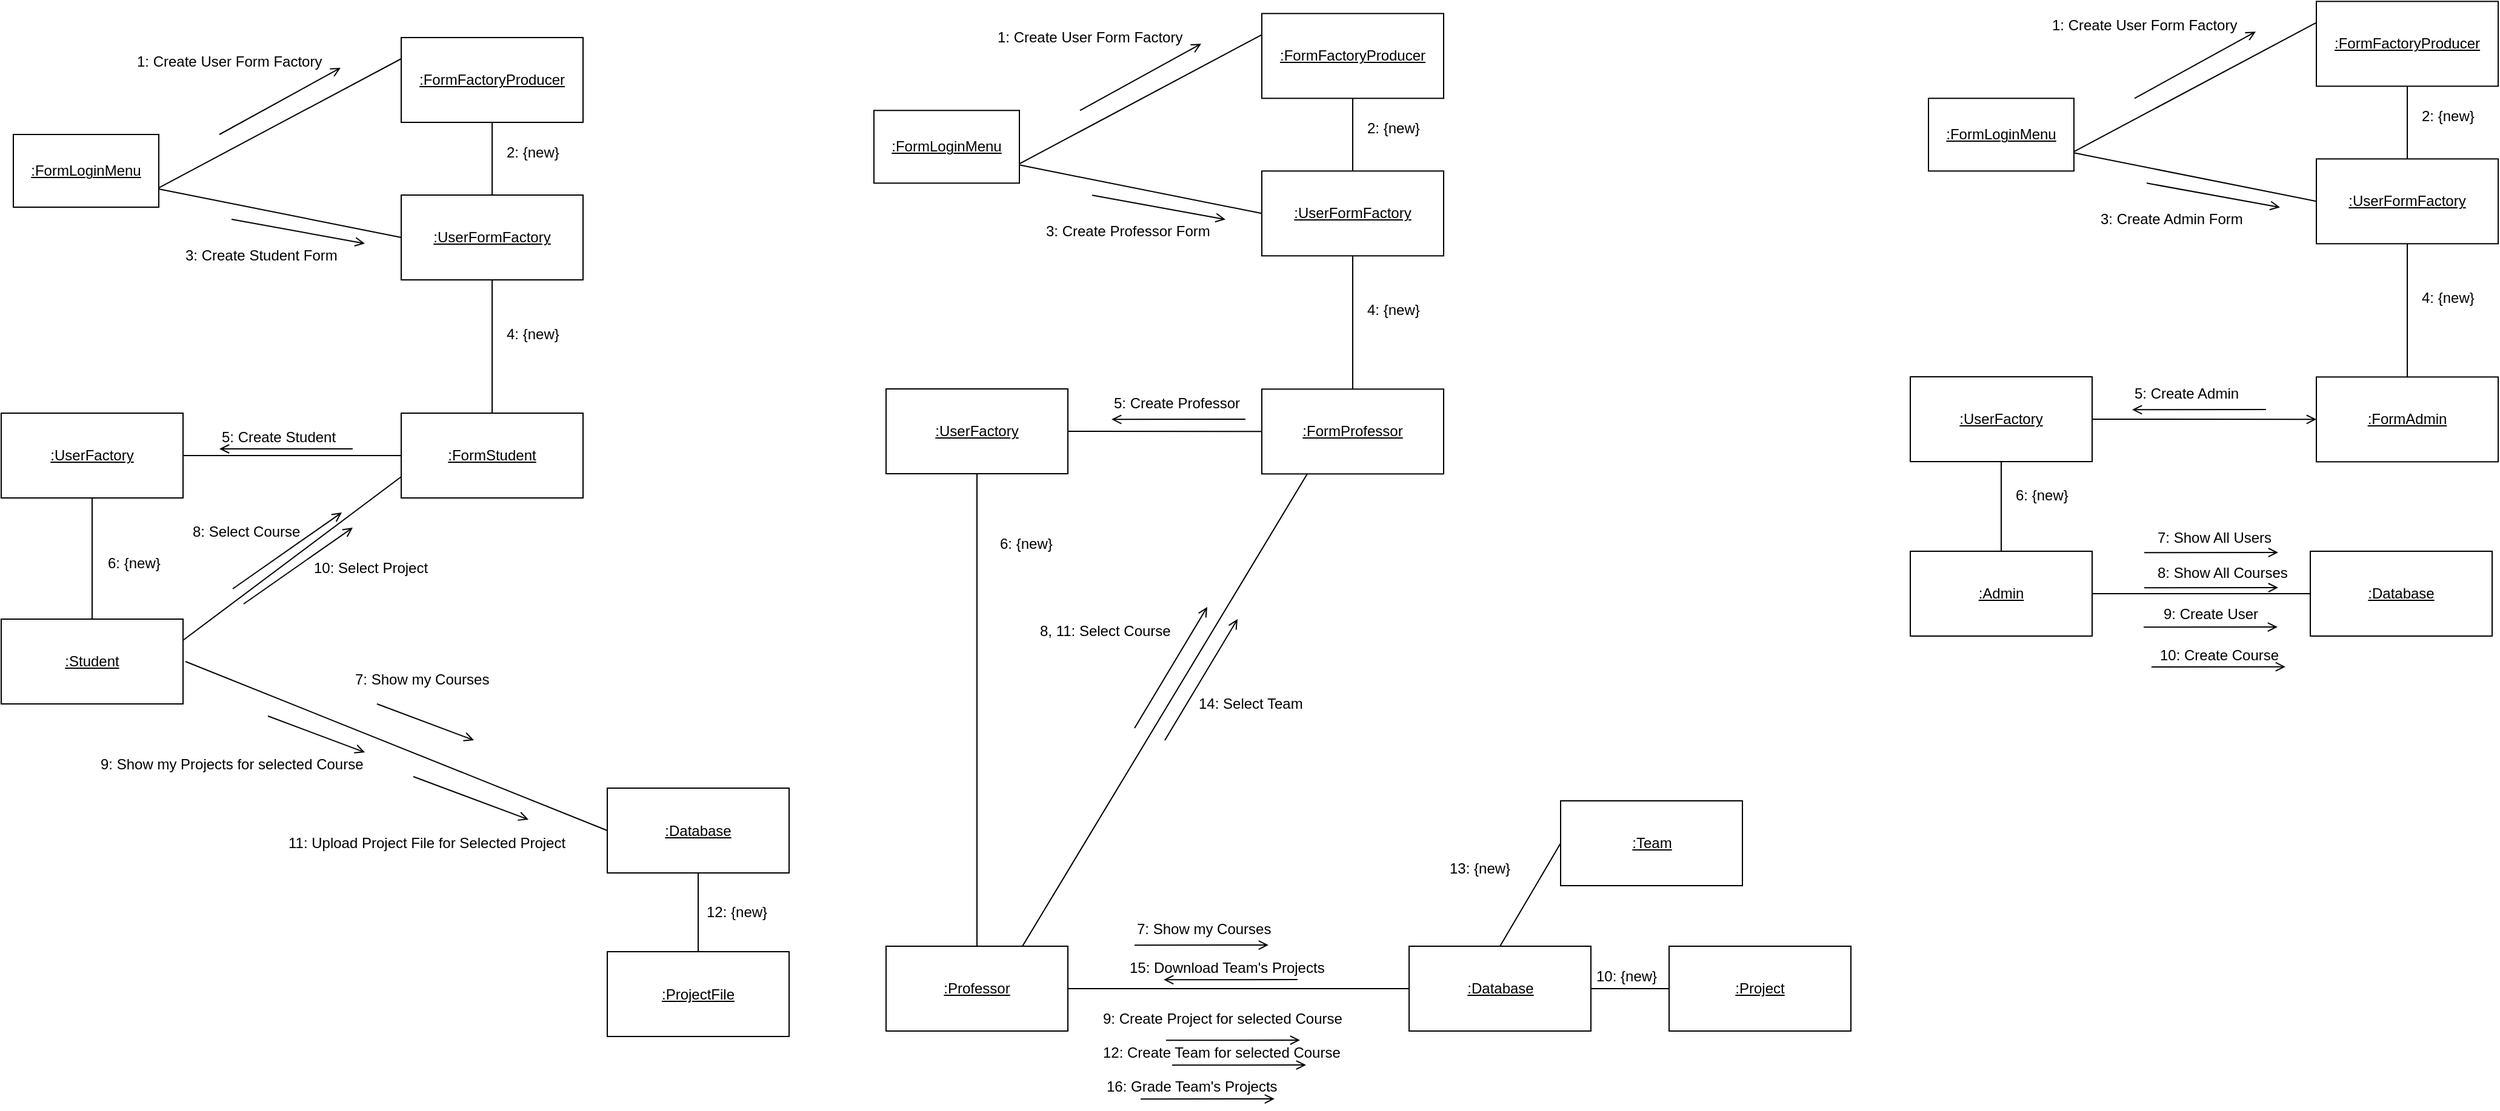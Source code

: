 <mxfile version="10.8.4" type="device"><diagram id="GcS7PPhmg07xeCjNfIsU" name="Page-1"><mxGraphModel dx="1640" dy="899" grid="1" gridSize="10" guides="1" tooltips="1" connect="1" arrows="1" fold="1" page="1" pageScale="1" pageWidth="850" pageHeight="1100" math="0" shadow="0"><root><mxCell id="0"/><mxCell id="1" parent="0"/><mxCell id="wg4-xooGfp_eNlPCwCoO-4" style="rounded=0;orthogonalLoop=1;jettySize=auto;html=1;exitX=0.75;exitY=1;exitDx=0;exitDy=0;entryX=0;entryY=0.25;entryDx=0;entryDy=0;endArrow=none;endFill=0;" parent="1" source="wg4-xooGfp_eNlPCwCoO-2" target="wg4-xooGfp_eNlPCwCoO-3" edge="1"><mxGeometry relative="1" as="geometry"/></mxCell><mxCell id="wg4-xooGfp_eNlPCwCoO-10" style="edgeStyle=none;rounded=0;orthogonalLoop=1;jettySize=auto;html=1;exitX=1;exitY=0.75;exitDx=0;exitDy=0;entryX=0;entryY=0.5;entryDx=0;entryDy=0;endArrow=none;endFill=0;" parent="1" source="wg4-xooGfp_eNlPCwCoO-2" target="wg4-xooGfp_eNlPCwCoO-5" edge="1"><mxGeometry relative="1" as="geometry"/></mxCell><mxCell id="wg4-xooGfp_eNlPCwCoO-2" value="&lt;u&gt;:FormLoginMenu&lt;/u&gt;" style="rounded=0;whiteSpace=wrap;html=1;" parent="1" vertex="1"><mxGeometry x="160" y="180" width="120" height="60" as="geometry"/></mxCell><mxCell id="wg4-xooGfp_eNlPCwCoO-8" style="edgeStyle=none;rounded=0;orthogonalLoop=1;jettySize=auto;html=1;exitX=0.5;exitY=1;exitDx=0;exitDy=0;entryX=0.5;entryY=0;entryDx=0;entryDy=0;endArrow=none;endFill=0;" parent="1" source="wg4-xooGfp_eNlPCwCoO-3" target="wg4-xooGfp_eNlPCwCoO-5" edge="1"><mxGeometry relative="1" as="geometry"/></mxCell><mxCell id="wg4-xooGfp_eNlPCwCoO-3" value="&lt;u&gt;:FormFactoryProducer&lt;/u&gt;" style="rounded=0;whiteSpace=wrap;html=1;" parent="1" vertex="1"><mxGeometry x="480" y="100" width="150" height="70" as="geometry"/></mxCell><mxCell id="wg4-xooGfp_eNlPCwCoO-14" style="edgeStyle=none;rounded=0;orthogonalLoop=1;jettySize=auto;html=1;exitX=0.5;exitY=1;exitDx=0;exitDy=0;entryX=0.5;entryY=0;entryDx=0;entryDy=0;endArrow=none;endFill=0;" parent="1" source="wg4-xooGfp_eNlPCwCoO-5" target="wg4-xooGfp_eNlPCwCoO-13" edge="1"><mxGeometry relative="1" as="geometry"/></mxCell><mxCell id="wg4-xooGfp_eNlPCwCoO-5" value="&lt;u&gt;:UserFormFactory&lt;/u&gt;" style="rounded=0;whiteSpace=wrap;html=1;" parent="1" vertex="1"><mxGeometry x="480" y="230" width="150" height="70" as="geometry"/></mxCell><mxCell id="wg4-xooGfp_eNlPCwCoO-6" value="1: Create User Form Factory" style="text;html=1;resizable=0;points=[];autosize=1;align=left;verticalAlign=top;spacingTop=-4;rotation=0;" parent="1" vertex="1"><mxGeometry x="260" y="110" width="170" height="20" as="geometry"/></mxCell><mxCell id="wg4-xooGfp_eNlPCwCoO-7" value="" style="endArrow=open;html=1;endFill=0;" parent="1" edge="1"><mxGeometry width="50" height="50" relative="1" as="geometry"><mxPoint x="330" y="180" as="sourcePoint"/><mxPoint x="430" y="125" as="targetPoint"/></mxGeometry></mxCell><mxCell id="wg4-xooGfp_eNlPCwCoO-9" value="2: {new}" style="text;html=1;resizable=0;points=[];autosize=1;align=left;verticalAlign=top;spacingTop=-4;" parent="1" vertex="1"><mxGeometry x="565" y="185" width="60" height="20" as="geometry"/></mxCell><mxCell id="wg4-xooGfp_eNlPCwCoO-11" value="3: Create Student Form" style="text;html=1;resizable=0;points=[];autosize=1;align=left;verticalAlign=top;spacingTop=-4;rotation=0;" parent="1" vertex="1"><mxGeometry x="300" y="270" width="140" height="20" as="geometry"/></mxCell><mxCell id="wg4-xooGfp_eNlPCwCoO-12" value="" style="endArrow=open;html=1;endFill=0;" parent="1" edge="1"><mxGeometry width="50" height="50" relative="1" as="geometry"><mxPoint x="340" y="250" as="sourcePoint"/><mxPoint x="450" y="270" as="targetPoint"/></mxGeometry></mxCell><mxCell id="wg4-xooGfp_eNlPCwCoO-45" style="edgeStyle=none;rounded=0;orthogonalLoop=1;jettySize=auto;html=1;exitX=0;exitY=0.5;exitDx=0;exitDy=0;entryX=1;entryY=0.5;entryDx=0;entryDy=0;endArrow=none;endFill=0;" parent="1" source="wg4-xooGfp_eNlPCwCoO-13" target="wg4-xooGfp_eNlPCwCoO-44" edge="1"><mxGeometry relative="1" as="geometry"/></mxCell><mxCell id="wg4-xooGfp_eNlPCwCoO-13" value="&lt;u&gt;:FormStudent&lt;/u&gt;" style="rounded=0;whiteSpace=wrap;html=1;" parent="1" vertex="1"><mxGeometry x="480" y="410" width="150" height="70" as="geometry"/></mxCell><mxCell id="wg4-xooGfp_eNlPCwCoO-15" value="4: {new}" style="text;html=1;resizable=0;points=[];autosize=1;align=left;verticalAlign=top;spacingTop=-4;" parent="1" vertex="1"><mxGeometry x="565" y="335" width="60" height="20" as="geometry"/></mxCell><mxCell id="wg4-xooGfp_eNlPCwCoO-16" style="rounded=0;orthogonalLoop=1;jettySize=auto;html=1;exitX=0.75;exitY=1;exitDx=0;exitDy=0;entryX=0;entryY=0.25;entryDx=0;entryDy=0;endArrow=none;endFill=0;" parent="1" source="wg4-xooGfp_eNlPCwCoO-18" target="wg4-xooGfp_eNlPCwCoO-20" edge="1"><mxGeometry relative="1" as="geometry"/></mxCell><mxCell id="wg4-xooGfp_eNlPCwCoO-17" style="edgeStyle=none;rounded=0;orthogonalLoop=1;jettySize=auto;html=1;exitX=1;exitY=0.75;exitDx=0;exitDy=0;entryX=0;entryY=0.5;entryDx=0;entryDy=0;endArrow=none;endFill=0;" parent="1" source="wg4-xooGfp_eNlPCwCoO-18" target="wg4-xooGfp_eNlPCwCoO-22" edge="1"><mxGeometry relative="1" as="geometry"/></mxCell><mxCell id="wg4-xooGfp_eNlPCwCoO-18" value="&lt;u&gt;:FormLoginMenu&lt;/u&gt;" style="rounded=0;whiteSpace=wrap;html=1;" parent="1" vertex="1"><mxGeometry x="870" y="160.167" width="120" height="60" as="geometry"/></mxCell><mxCell id="wg4-xooGfp_eNlPCwCoO-19" style="edgeStyle=none;rounded=0;orthogonalLoop=1;jettySize=auto;html=1;exitX=0.5;exitY=1;exitDx=0;exitDy=0;entryX=0.5;entryY=0;entryDx=0;entryDy=0;endArrow=none;endFill=0;" parent="1" source="wg4-xooGfp_eNlPCwCoO-20" target="wg4-xooGfp_eNlPCwCoO-22" edge="1"><mxGeometry relative="1" as="geometry"/></mxCell><mxCell id="wg4-xooGfp_eNlPCwCoO-20" value="&lt;u&gt;:FormFactoryProducer&lt;/u&gt;" style="rounded=0;whiteSpace=wrap;html=1;" parent="1" vertex="1"><mxGeometry x="1190" y="80.167" width="150" height="70" as="geometry"/></mxCell><mxCell id="wg4-xooGfp_eNlPCwCoO-21" style="edgeStyle=none;rounded=0;orthogonalLoop=1;jettySize=auto;html=1;exitX=0.5;exitY=1;exitDx=0;exitDy=0;entryX=0.5;entryY=0;entryDx=0;entryDy=0;endArrow=none;endFill=0;" parent="1" source="wg4-xooGfp_eNlPCwCoO-22" target="wg4-xooGfp_eNlPCwCoO-28" edge="1"><mxGeometry relative="1" as="geometry"/></mxCell><mxCell id="wg4-xooGfp_eNlPCwCoO-22" value="&lt;u&gt;:UserFormFactory&lt;/u&gt;" style="rounded=0;whiteSpace=wrap;html=1;" parent="1" vertex="1"><mxGeometry x="1190" y="210.167" width="150" height="70" as="geometry"/></mxCell><mxCell id="wg4-xooGfp_eNlPCwCoO-23" value="1: Create User Form Factory" style="text;html=1;resizable=0;points=[];autosize=1;align=left;verticalAlign=top;spacingTop=-4;rotation=0;" parent="1" vertex="1"><mxGeometry x="970" y="90.167" width="170" height="20" as="geometry"/></mxCell><mxCell id="wg4-xooGfp_eNlPCwCoO-24" value="" style="endArrow=open;html=1;endFill=0;" parent="1" edge="1"><mxGeometry width="50" height="50" relative="1" as="geometry"><mxPoint x="1040" y="160.167" as="sourcePoint"/><mxPoint x="1140" y="105.167" as="targetPoint"/></mxGeometry></mxCell><mxCell id="wg4-xooGfp_eNlPCwCoO-25" value="2: {new}" style="text;html=1;resizable=0;points=[];autosize=1;align=left;verticalAlign=top;spacingTop=-4;" parent="1" vertex="1"><mxGeometry x="1275" y="165.167" width="60" height="20" as="geometry"/></mxCell><mxCell id="wg4-xooGfp_eNlPCwCoO-26" value="3: Create Professor Form" style="text;html=1;resizable=0;points=[];autosize=1;align=left;verticalAlign=top;spacingTop=-4;rotation=0;" parent="1" vertex="1"><mxGeometry x="1010" y="250.167" width="150" height="20" as="geometry"/></mxCell><mxCell id="wg4-xooGfp_eNlPCwCoO-27" value="" style="endArrow=open;html=1;endFill=0;" parent="1" edge="1"><mxGeometry width="50" height="50" relative="1" as="geometry"><mxPoint x="1050" y="230.167" as="sourcePoint"/><mxPoint x="1160" y="250.167" as="targetPoint"/></mxGeometry></mxCell><mxCell id="wg4-xooGfp_eNlPCwCoO-62" style="edgeStyle=none;rounded=0;orthogonalLoop=1;jettySize=auto;html=1;exitX=0;exitY=0.5;exitDx=0;exitDy=0;entryX=1;entryY=0.5;entryDx=0;entryDy=0;startArrow=none;startFill=0;endArrow=none;endFill=0;" parent="1" source="wg4-xooGfp_eNlPCwCoO-28" target="wg4-xooGfp_eNlPCwCoO-61" edge="1"><mxGeometry relative="1" as="geometry"/></mxCell><mxCell id="wg4-xooGfp_eNlPCwCoO-28" value="&lt;u&gt;:FormProfessor&lt;/u&gt;" style="rounded=0;whiteSpace=wrap;html=1;" parent="1" vertex="1"><mxGeometry x="1190" y="390.167" width="150" height="70" as="geometry"/></mxCell><mxCell id="wg4-xooGfp_eNlPCwCoO-29" value="4: {new}" style="text;html=1;resizable=0;points=[];autosize=1;align=left;verticalAlign=top;spacingTop=-4;" parent="1" vertex="1"><mxGeometry x="1275" y="315.167" width="60" height="20" as="geometry"/></mxCell><mxCell id="wg4-xooGfp_eNlPCwCoO-30" style="rounded=0;orthogonalLoop=1;jettySize=auto;html=1;exitX=0.75;exitY=1;exitDx=0;exitDy=0;entryX=0;entryY=0.25;entryDx=0;entryDy=0;endArrow=none;endFill=0;" parent="1" source="wg4-xooGfp_eNlPCwCoO-32" target="wg4-xooGfp_eNlPCwCoO-34" edge="1"><mxGeometry relative="1" as="geometry"/></mxCell><mxCell id="wg4-xooGfp_eNlPCwCoO-31" style="edgeStyle=none;rounded=0;orthogonalLoop=1;jettySize=auto;html=1;exitX=1;exitY=0.75;exitDx=0;exitDy=0;entryX=0;entryY=0.5;entryDx=0;entryDy=0;endArrow=none;endFill=0;" parent="1" source="wg4-xooGfp_eNlPCwCoO-32" target="wg4-xooGfp_eNlPCwCoO-36" edge="1"><mxGeometry relative="1" as="geometry"/></mxCell><mxCell id="wg4-xooGfp_eNlPCwCoO-32" value="&lt;u&gt;:FormLoginMenu&lt;/u&gt;" style="rounded=0;whiteSpace=wrap;html=1;" parent="1" vertex="1"><mxGeometry x="1740" y="150.167" width="120" height="60" as="geometry"/></mxCell><mxCell id="wg4-xooGfp_eNlPCwCoO-33" style="edgeStyle=none;rounded=0;orthogonalLoop=1;jettySize=auto;html=1;exitX=0.5;exitY=1;exitDx=0;exitDy=0;entryX=0.5;entryY=0;entryDx=0;entryDy=0;endArrow=none;endFill=0;" parent="1" source="wg4-xooGfp_eNlPCwCoO-34" target="wg4-xooGfp_eNlPCwCoO-36" edge="1"><mxGeometry relative="1" as="geometry"/></mxCell><mxCell id="wg4-xooGfp_eNlPCwCoO-34" value="&lt;u&gt;:FormFactoryProducer&lt;/u&gt;" style="rounded=0;whiteSpace=wrap;html=1;" parent="1" vertex="1"><mxGeometry x="2060" y="70.167" width="150" height="70" as="geometry"/></mxCell><mxCell id="wg4-xooGfp_eNlPCwCoO-35" style="edgeStyle=none;rounded=0;orthogonalLoop=1;jettySize=auto;html=1;exitX=0.5;exitY=1;exitDx=0;exitDy=0;entryX=0.5;entryY=0;entryDx=0;entryDy=0;endArrow=none;endFill=0;" parent="1" source="wg4-xooGfp_eNlPCwCoO-36" target="wg4-xooGfp_eNlPCwCoO-42" edge="1"><mxGeometry relative="1" as="geometry"/></mxCell><mxCell id="wg4-xooGfp_eNlPCwCoO-36" value="&lt;u&gt;:UserFormFactory&lt;/u&gt;" style="rounded=0;whiteSpace=wrap;html=1;" parent="1" vertex="1"><mxGeometry x="2060" y="200.167" width="150" height="70" as="geometry"/></mxCell><mxCell id="wg4-xooGfp_eNlPCwCoO-37" value="1: Create User Form Factory" style="text;html=1;resizable=0;points=[];autosize=1;align=left;verticalAlign=top;spacingTop=-4;rotation=0;" parent="1" vertex="1"><mxGeometry x="1840" y="80.167" width="170" height="20" as="geometry"/></mxCell><mxCell id="wg4-xooGfp_eNlPCwCoO-38" value="" style="endArrow=open;html=1;endFill=0;" parent="1" edge="1"><mxGeometry width="50" height="50" relative="1" as="geometry"><mxPoint x="1910" y="150.167" as="sourcePoint"/><mxPoint x="2010" y="95.167" as="targetPoint"/></mxGeometry></mxCell><mxCell id="wg4-xooGfp_eNlPCwCoO-39" value="2: {new}" style="text;html=1;resizable=0;points=[];autosize=1;align=left;verticalAlign=top;spacingTop=-4;" parent="1" vertex="1"><mxGeometry x="2145" y="155.167" width="60" height="20" as="geometry"/></mxCell><mxCell id="wg4-xooGfp_eNlPCwCoO-40" value="3: Create Admin Form" style="text;html=1;resizable=0;points=[];autosize=1;align=left;verticalAlign=top;spacingTop=-4;rotation=0;" parent="1" vertex="1"><mxGeometry x="1880" y="240.167" width="130" height="20" as="geometry"/></mxCell><mxCell id="wg4-xooGfp_eNlPCwCoO-41" value="" style="endArrow=open;html=1;endFill=0;" parent="1" edge="1"><mxGeometry width="50" height="50" relative="1" as="geometry"><mxPoint x="1920" y="220.167" as="sourcePoint"/><mxPoint x="2030" y="240.167" as="targetPoint"/></mxGeometry></mxCell><mxCell id="wg4-xooGfp_eNlPCwCoO-109" style="edgeStyle=none;rounded=0;orthogonalLoop=1;jettySize=auto;html=1;exitX=0;exitY=0.5;exitDx=0;exitDy=0;entryX=1;entryY=0.5;entryDx=0;entryDy=0;startArrow=open;startFill=0;endArrow=none;endFill=0;" parent="1" source="wg4-xooGfp_eNlPCwCoO-42" target="wg4-xooGfp_eNlPCwCoO-106" edge="1"><mxGeometry relative="1" as="geometry"/></mxCell><mxCell id="wg4-xooGfp_eNlPCwCoO-42" value="&lt;u&gt;:FormAdmin&lt;/u&gt;" style="rounded=0;whiteSpace=wrap;html=1;" parent="1" vertex="1"><mxGeometry x="2060" y="380.167" width="150" height="70" as="geometry"/></mxCell><mxCell id="wg4-xooGfp_eNlPCwCoO-43" value="4: {new}" style="text;html=1;resizable=0;points=[];autosize=1;align=left;verticalAlign=top;spacingTop=-4;" parent="1" vertex="1"><mxGeometry x="2145" y="305.167" width="60" height="20" as="geometry"/></mxCell><mxCell id="wg4-xooGfp_eNlPCwCoO-48" style="edgeStyle=none;rounded=0;orthogonalLoop=1;jettySize=auto;html=1;exitX=0.5;exitY=1;exitDx=0;exitDy=0;entryX=0.5;entryY=0;entryDx=0;entryDy=0;endArrow=none;endFill=0;" parent="1" source="wg4-xooGfp_eNlPCwCoO-44" target="wg4-xooGfp_eNlPCwCoO-47" edge="1"><mxGeometry relative="1" as="geometry"/></mxCell><mxCell id="wg4-xooGfp_eNlPCwCoO-44" value="&lt;u&gt;:UserFactory&lt;/u&gt;" style="rounded=0;whiteSpace=wrap;html=1;" parent="1" vertex="1"><mxGeometry x="150" y="410" width="150" height="70" as="geometry"/></mxCell><mxCell id="wg4-xooGfp_eNlPCwCoO-46" value="5: Create Student" style="text;html=1;resizable=0;points=[];autosize=1;align=left;verticalAlign=top;spacingTop=-4;" parent="1" vertex="1"><mxGeometry x="330" y="420" width="110" height="20" as="geometry"/></mxCell><mxCell id="wg4-xooGfp_eNlPCwCoO-51" style="edgeStyle=none;rounded=0;orthogonalLoop=1;jettySize=auto;html=1;entryX=0;entryY=0.5;entryDx=0;entryDy=0;endArrow=none;endFill=0;" parent="1" target="wg4-xooGfp_eNlPCwCoO-50" edge="1"><mxGeometry relative="1" as="geometry"><mxPoint x="302" y="615" as="sourcePoint"/></mxGeometry></mxCell><mxCell id="wg4-xooGfp_eNlPCwCoO-93" style="edgeStyle=none;rounded=0;orthogonalLoop=1;jettySize=auto;html=1;exitX=1;exitY=0.25;exitDx=0;exitDy=0;entryX=0;entryY=0.75;entryDx=0;entryDy=0;startArrow=none;startFill=0;endArrow=none;endFill=0;" parent="1" source="wg4-xooGfp_eNlPCwCoO-47" target="wg4-xooGfp_eNlPCwCoO-13" edge="1"><mxGeometry relative="1" as="geometry"/></mxCell><mxCell id="wg4-xooGfp_eNlPCwCoO-47" value="&lt;u&gt;:Student&lt;/u&gt;" style="rounded=0;whiteSpace=wrap;html=1;" parent="1" vertex="1"><mxGeometry x="150" y="580" width="150" height="70" as="geometry"/></mxCell><mxCell id="wg4-xooGfp_eNlPCwCoO-49" value="6: {new}" style="text;html=1;resizable=0;points=[];autosize=1;align=left;verticalAlign=top;spacingTop=-4;" parent="1" vertex="1"><mxGeometry x="236" y="524" width="60" height="20" as="geometry"/></mxCell><mxCell id="wg4-xooGfp_eNlPCwCoO-72" style="edgeStyle=none;rounded=0;orthogonalLoop=1;jettySize=auto;html=1;exitX=0.5;exitY=1;exitDx=0;exitDy=0;entryX=0.5;entryY=0;entryDx=0;entryDy=0;startArrow=none;startFill=0;endArrow=none;endFill=0;" parent="1" source="wg4-xooGfp_eNlPCwCoO-50" target="wg4-xooGfp_eNlPCwCoO-71" edge="1"><mxGeometry relative="1" as="geometry"/></mxCell><mxCell id="wg4-xooGfp_eNlPCwCoO-50" value="&lt;u&gt;:Database&lt;/u&gt;" style="rounded=0;whiteSpace=wrap;html=1;" parent="1" vertex="1"><mxGeometry x="650" y="719.5" width="150" height="70" as="geometry"/></mxCell><mxCell id="wg4-xooGfp_eNlPCwCoO-52" value="7: Show my Courses" style="text;html=1;resizable=0;points=[];autosize=1;align=left;verticalAlign=top;spacingTop=-4;" parent="1" vertex="1"><mxGeometry x="440" y="620" width="130" height="20" as="geometry"/></mxCell><mxCell id="wg4-xooGfp_eNlPCwCoO-53" value="9: Show my Projects for selected Course" style="text;html=1;resizable=0;points=[];autosize=1;align=left;verticalAlign=top;spacingTop=-4;" parent="1" vertex="1"><mxGeometry x="230" y="690" width="230" height="20" as="geometry"/></mxCell><mxCell id="wg4-xooGfp_eNlPCwCoO-54" value="11: Upload Project File for Selected Project" style="text;html=1;resizable=0;points=[];autosize=1;align=left;verticalAlign=top;spacingTop=-4;" parent="1" vertex="1"><mxGeometry x="385" y="755" width="240" height="20" as="geometry"/></mxCell><mxCell id="wg4-xooGfp_eNlPCwCoO-56" value="" style="endArrow=none;html=1;endFill=0;startArrow=open;startFill=0;" parent="1" edge="1"><mxGeometry width="50" height="50" relative="1" as="geometry"><mxPoint x="330" y="439.5" as="sourcePoint"/><mxPoint x="440" y="439.5" as="targetPoint"/></mxGeometry></mxCell><mxCell id="wg4-xooGfp_eNlPCwCoO-58" value="" style="endArrow=open;html=1;endFill=0;" parent="1" edge="1"><mxGeometry width="50" height="50" relative="1" as="geometry"><mxPoint x="460" y="650" as="sourcePoint"/><mxPoint x="540" y="680" as="targetPoint"/></mxGeometry></mxCell><mxCell id="wg4-xooGfp_eNlPCwCoO-61" value="&lt;u&gt;:UserFactory&lt;/u&gt;" style="rounded=0;whiteSpace=wrap;html=1;" parent="1" vertex="1"><mxGeometry x="880" y="390" width="150" height="70" as="geometry"/></mxCell><mxCell id="wg4-xooGfp_eNlPCwCoO-63" value="5: Create Professor" style="text;html=1;resizable=0;points=[];autosize=1;align=left;verticalAlign=top;spacingTop=-4;" parent="1" vertex="1"><mxGeometry x="1066" y="392" width="120" height="20" as="geometry"/></mxCell><mxCell id="wg4-xooGfp_eNlPCwCoO-65" style="edgeStyle=none;rounded=0;orthogonalLoop=1;jettySize=auto;html=1;exitX=0.5;exitY=0;exitDx=0;exitDy=0;entryX=0.5;entryY=1;entryDx=0;entryDy=0;startArrow=none;startFill=0;endArrow=none;endFill=0;" parent="1" source="wg4-xooGfp_eNlPCwCoO-64" target="wg4-xooGfp_eNlPCwCoO-61" edge="1"><mxGeometry relative="1" as="geometry"/></mxCell><mxCell id="wg4-xooGfp_eNlPCwCoO-68" style="edgeStyle=none;rounded=0;orthogonalLoop=1;jettySize=auto;html=1;exitX=1;exitY=0.5;exitDx=0;exitDy=0;entryX=0;entryY=0.5;entryDx=0;entryDy=0;startArrow=none;startFill=0;endArrow=none;endFill=0;" parent="1" source="wg4-xooGfp_eNlPCwCoO-64" target="wg4-xooGfp_eNlPCwCoO-67" edge="1"><mxGeometry relative="1" as="geometry"/></mxCell><mxCell id="wg4-xooGfp_eNlPCwCoO-85" style="edgeStyle=none;rounded=0;orthogonalLoop=1;jettySize=auto;html=1;exitX=0.75;exitY=0;exitDx=0;exitDy=0;entryX=0.25;entryY=1;entryDx=0;entryDy=0;startArrow=none;startFill=0;endArrow=none;endFill=0;" parent="1" source="wg4-xooGfp_eNlPCwCoO-64" target="wg4-xooGfp_eNlPCwCoO-28" edge="1"><mxGeometry relative="1" as="geometry"/></mxCell><mxCell id="wg4-xooGfp_eNlPCwCoO-64" value="&lt;u&gt;:Professor&lt;/u&gt;" style="rounded=0;whiteSpace=wrap;html=1;" parent="1" vertex="1"><mxGeometry x="880" y="850" width="150" height="70" as="geometry"/></mxCell><mxCell id="wg4-xooGfp_eNlPCwCoO-66" value="6: {new}" style="text;html=1;resizable=0;points=[];autosize=1;align=left;verticalAlign=top;spacingTop=-4;" parent="1" vertex="1"><mxGeometry x="972" y="508" width="60" height="20" as="geometry"/></mxCell><mxCell id="wg4-xooGfp_eNlPCwCoO-79" style="edgeStyle=none;rounded=0;orthogonalLoop=1;jettySize=auto;html=1;exitX=1;exitY=0.5;exitDx=0;exitDy=0;entryX=0;entryY=0.5;entryDx=0;entryDy=0;startArrow=none;startFill=0;endArrow=none;endFill=0;" parent="1" source="wg4-xooGfp_eNlPCwCoO-67" target="wg4-xooGfp_eNlPCwCoO-78" edge="1"><mxGeometry relative="1" as="geometry"/></mxCell><mxCell id="wg4-xooGfp_eNlPCwCoO-83" style="edgeStyle=none;rounded=0;orthogonalLoop=1;jettySize=auto;html=1;exitX=0.5;exitY=0;exitDx=0;exitDy=0;entryX=0;entryY=0.5;entryDx=0;entryDy=0;startArrow=none;startFill=0;endArrow=none;endFill=0;" parent="1" source="wg4-xooGfp_eNlPCwCoO-67" target="wg4-xooGfp_eNlPCwCoO-82" edge="1"><mxGeometry relative="1" as="geometry"/></mxCell><mxCell id="wg4-xooGfp_eNlPCwCoO-67" value="&lt;u&gt;:Database&lt;/u&gt;" style="rounded=0;whiteSpace=wrap;html=1;" parent="1" vertex="1"><mxGeometry x="1311.5" y="850" width="150" height="70" as="geometry"/></mxCell><mxCell id="wg4-xooGfp_eNlPCwCoO-69" value="7: Show my Courses" style="text;html=1;resizable=0;points=[];autosize=1;align=left;verticalAlign=top;spacingTop=-4;" parent="1" vertex="1"><mxGeometry x="1085" y="826" width="130" height="20" as="geometry"/></mxCell><mxCell id="wg4-xooGfp_eNlPCwCoO-71" value="&lt;u&gt;:ProjectFile&lt;/u&gt;" style="rounded=0;whiteSpace=wrap;html=1;" parent="1" vertex="1"><mxGeometry x="650" y="854.5" width="150" height="70" as="geometry"/></mxCell><mxCell id="wg4-xooGfp_eNlPCwCoO-73" value="12: {new}" style="text;html=1;resizable=0;points=[];autosize=1;align=left;verticalAlign=top;spacingTop=-4;" parent="1" vertex="1"><mxGeometry x="730" y="812" width="70" height="20" as="geometry"/></mxCell><mxCell id="wg4-xooGfp_eNlPCwCoO-77" value="9: Create Project for selected Course" style="text;html=1;resizable=0;points=[];autosize=1;align=left;verticalAlign=top;spacingTop=-4;" parent="1" vertex="1"><mxGeometry x="1056.5" y="900" width="210" height="20" as="geometry"/></mxCell><mxCell id="wg4-xooGfp_eNlPCwCoO-78" value="&lt;u&gt;:Project&lt;/u&gt;" style="rounded=0;whiteSpace=wrap;html=1;" parent="1" vertex="1"><mxGeometry x="1526" y="850" width="150" height="70" as="geometry"/></mxCell><mxCell id="wg4-xooGfp_eNlPCwCoO-80" value="10: {new}" style="text;html=1;resizable=0;points=[];autosize=1;align=left;verticalAlign=top;spacingTop=-4;" parent="1" vertex="1"><mxGeometry x="1463.5" y="865" width="70" height="20" as="geometry"/></mxCell><mxCell id="wg4-xooGfp_eNlPCwCoO-81" value="12: Create Team for selected Course" style="text;html=1;resizable=0;points=[];autosize=1;align=left;verticalAlign=top;spacingTop=-4;" parent="1" vertex="1"><mxGeometry x="1056.5" y="928" width="210" height="20" as="geometry"/></mxCell><mxCell id="wg4-xooGfp_eNlPCwCoO-82" value="&lt;u&gt;:Team&lt;/u&gt;" style="rounded=0;whiteSpace=wrap;html=1;" parent="1" vertex="1"><mxGeometry x="1436.5" y="730" width="150" height="70" as="geometry"/></mxCell><mxCell id="wg4-xooGfp_eNlPCwCoO-84" value="13: {new}" style="text;html=1;resizable=0;points=[];autosize=1;align=left;verticalAlign=top;spacingTop=-4;" parent="1" vertex="1"><mxGeometry x="1342.5" y="776" width="70" height="20" as="geometry"/></mxCell><mxCell id="wg4-xooGfp_eNlPCwCoO-86" value="8, 11: Select Course" style="text;html=1;resizable=0;points=[];autosize=1;align=left;verticalAlign=top;spacingTop=-4;" parent="1" vertex="1"><mxGeometry x="1005" y="580" width="120" height="20" as="geometry"/></mxCell><mxCell id="wg4-xooGfp_eNlPCwCoO-87" value="14: Select Team" style="text;html=1;resizable=0;points=[];autosize=1;align=left;verticalAlign=top;spacingTop=-4;" parent="1" vertex="1"><mxGeometry x="1136" y="640" width="100" height="20" as="geometry"/></mxCell><mxCell id="wg4-xooGfp_eNlPCwCoO-92" value="15: Download Team's Projects" style="text;html=1;resizable=0;points=[];autosize=1;align=left;verticalAlign=top;spacingTop=-4;" parent="1" vertex="1"><mxGeometry x="1079" y="857.5" width="180" height="20" as="geometry"/></mxCell><mxCell id="wg4-xooGfp_eNlPCwCoO-94" value="8: Select Course" style="text;html=1;resizable=0;points=[];autosize=1;align=left;verticalAlign=top;spacingTop=-4;" parent="1" vertex="1"><mxGeometry x="306" y="498" width="100" height="20" as="geometry"/></mxCell><mxCell id="wg4-xooGfp_eNlPCwCoO-95" value="10: Select Project" style="text;html=1;resizable=0;points=[];autosize=1;align=left;verticalAlign=top;spacingTop=-4;" parent="1" vertex="1"><mxGeometry x="406" y="528" width="110" height="20" as="geometry"/></mxCell><mxCell id="wg4-xooGfp_eNlPCwCoO-96" value="" style="endArrow=open;html=1;endFill=0;" parent="1" edge="1"><mxGeometry width="50" height="50" relative="1" as="geometry"><mxPoint x="370" y="660" as="sourcePoint"/><mxPoint x="450" y="690" as="targetPoint"/></mxGeometry></mxCell><mxCell id="wg4-xooGfp_eNlPCwCoO-97" value="" style="endArrow=open;html=1;endFill=0;" parent="1" edge="1"><mxGeometry width="50" height="50" relative="1" as="geometry"><mxPoint x="490" y="710" as="sourcePoint"/><mxPoint x="585" y="745.5" as="targetPoint"/></mxGeometry></mxCell><mxCell id="wg4-xooGfp_eNlPCwCoO-98" value="" style="endArrow=none;html=1;endFill=0;startArrow=open;startFill=0;" parent="1" edge="1"><mxGeometry width="50" height="50" relative="1" as="geometry"><mxPoint x="1066" y="415.167" as="sourcePoint"/><mxPoint x="1176.5" y="415" as="targetPoint"/></mxGeometry></mxCell><mxCell id="wg4-xooGfp_eNlPCwCoO-99" value="" style="endArrow=open;html=1;endFill=0;" parent="1" edge="1"><mxGeometry width="50" height="50" relative="1" as="geometry"><mxPoint x="1110" y="680" as="sourcePoint"/><mxPoint x="1170" y="580" as="targetPoint"/></mxGeometry></mxCell><mxCell id="wg4-xooGfp_eNlPCwCoO-100" value="" style="endArrow=open;html=1;endFill=0;" parent="1" edge="1"><mxGeometry width="50" height="50" relative="1" as="geometry"><mxPoint x="1085" y="670" as="sourcePoint"/><mxPoint x="1145" y="570" as="targetPoint"/></mxGeometry></mxCell><mxCell id="wg4-xooGfp_eNlPCwCoO-101" value="" style="endArrow=open;html=1;endFill=0;" parent="1" edge="1"><mxGeometry width="50" height="50" relative="1" as="geometry"><mxPoint x="1085" y="849.167" as="sourcePoint"/><mxPoint x="1195.5" y="849" as="targetPoint"/></mxGeometry></mxCell><mxCell id="wg4-xooGfp_eNlPCwCoO-103" value="" style="endArrow=none;html=1;endFill=0;startArrow=open;startFill=0;" parent="1" edge="1"><mxGeometry width="50" height="50" relative="1" as="geometry"><mxPoint x="1109" y="877.667" as="sourcePoint"/><mxPoint x="1219.5" y="877.5" as="targetPoint"/></mxGeometry></mxCell><mxCell id="wg4-xooGfp_eNlPCwCoO-104" value="" style="endArrow=open;html=1;endFill=0;" parent="1" edge="1"><mxGeometry width="50" height="50" relative="1" as="geometry"><mxPoint x="1111" y="927.667" as="sourcePoint"/><mxPoint x="1221.5" y="927.5" as="targetPoint"/></mxGeometry></mxCell><mxCell id="wg4-xooGfp_eNlPCwCoO-105" value="" style="endArrow=open;html=1;endFill=0;" parent="1" edge="1"><mxGeometry width="50" height="50" relative="1" as="geometry"><mxPoint x="1116" y="948.167" as="sourcePoint"/><mxPoint x="1226.5" y="948" as="targetPoint"/></mxGeometry></mxCell><mxCell id="wg4-xooGfp_eNlPCwCoO-111" style="edgeStyle=none;rounded=0;orthogonalLoop=1;jettySize=auto;html=1;exitX=0.5;exitY=1;exitDx=0;exitDy=0;entryX=0.5;entryY=0;entryDx=0;entryDy=0;startArrow=none;startFill=0;endArrow=none;endFill=0;" parent="1" source="wg4-xooGfp_eNlPCwCoO-106" target="wg4-xooGfp_eNlPCwCoO-110" edge="1"><mxGeometry relative="1" as="geometry"/></mxCell><mxCell id="wg4-xooGfp_eNlPCwCoO-106" value="&lt;u&gt;:UserFactory&lt;/u&gt;" style="rounded=0;whiteSpace=wrap;html=1;" parent="1" vertex="1"><mxGeometry x="1725" y="380" width="150" height="70" as="geometry"/></mxCell><mxCell id="wg4-xooGfp_eNlPCwCoO-107" value="5: Create Admin" style="text;html=1;resizable=0;points=[];autosize=1;align=left;verticalAlign=top;spacingTop=-4;" parent="1" vertex="1"><mxGeometry x="1908" y="384" width="100" height="20" as="geometry"/></mxCell><mxCell id="wg4-xooGfp_eNlPCwCoO-108" value="" style="endArrow=none;html=1;endFill=0;startArrow=open;startFill=0;" parent="1" edge="1"><mxGeometry width="50" height="50" relative="1" as="geometry"><mxPoint x="1908" y="407.167" as="sourcePoint"/><mxPoint x="2018.5" y="407" as="targetPoint"/></mxGeometry></mxCell><mxCell id="wg4-xooGfp_eNlPCwCoO-114" style="edgeStyle=none;rounded=0;orthogonalLoop=1;jettySize=auto;html=1;exitX=1;exitY=0.5;exitDx=0;exitDy=0;entryX=0;entryY=0.5;entryDx=0;entryDy=0;startArrow=none;startFill=0;endArrow=none;endFill=0;" parent="1" source="wg4-xooGfp_eNlPCwCoO-110" target="wg4-xooGfp_eNlPCwCoO-113" edge="1"><mxGeometry relative="1" as="geometry"/></mxCell><mxCell id="wg4-xooGfp_eNlPCwCoO-110" value="&lt;u&gt;:Admin&lt;/u&gt;" style="rounded=0;whiteSpace=wrap;html=1;" parent="1" vertex="1"><mxGeometry x="1725" y="524" width="150" height="70" as="geometry"/></mxCell><mxCell id="wg4-xooGfp_eNlPCwCoO-112" value="6: {new}" style="text;html=1;resizable=0;points=[];autosize=1;align=left;verticalAlign=top;spacingTop=-4;" parent="1" vertex="1"><mxGeometry x="1810" y="468" width="60" height="20" as="geometry"/></mxCell><mxCell id="wg4-xooGfp_eNlPCwCoO-113" value="&lt;u&gt;:Database&lt;/u&gt;" style="rounded=0;whiteSpace=wrap;html=1;" parent="1" vertex="1"><mxGeometry x="2055" y="524" width="150" height="70" as="geometry"/></mxCell><mxCell id="wg4-xooGfp_eNlPCwCoO-115" value="7: Show All Users" style="text;html=1;resizable=0;points=[];autosize=1;align=left;verticalAlign=top;spacingTop=-4;" parent="1" vertex="1"><mxGeometry x="1926.5" y="502.5" width="110" height="20" as="geometry"/></mxCell><mxCell id="wg4-xooGfp_eNlPCwCoO-116" value="9: Create User" style="text;html=1;resizable=0;points=[];autosize=1;align=left;verticalAlign=top;spacingTop=-4;" parent="1" vertex="1"><mxGeometry x="1932" y="565.5" width="90" height="20" as="geometry"/></mxCell><mxCell id="wg4-xooGfp_eNlPCwCoO-118" value="" style="endArrow=open;html=1;endFill=0;startArrow=none;startFill=0;" parent="1" edge="1"><mxGeometry width="50" height="50" relative="1" as="geometry"><mxPoint x="1918" y="525.167" as="sourcePoint"/><mxPoint x="2028.5" y="525" as="targetPoint"/></mxGeometry></mxCell><mxCell id="wg4-xooGfp_eNlPCwCoO-119" value="" style="endArrow=open;html=1;endFill=0;startArrow=none;startFill=0;" parent="1" edge="1"><mxGeometry width="50" height="50" relative="1" as="geometry"><mxPoint x="1917.5" y="586.667" as="sourcePoint"/><mxPoint x="2028" y="586.5" as="targetPoint"/></mxGeometry></mxCell><mxCell id="wg4-xooGfp_eNlPCwCoO-121" value="10: Create Course" style="text;html=1;resizable=0;points=[];autosize=1;align=left;verticalAlign=top;spacingTop=-4;" parent="1" vertex="1"><mxGeometry x="1929" y="599.5" width="110" height="20" as="geometry"/></mxCell><mxCell id="wg4-xooGfp_eNlPCwCoO-123" value="" style="endArrow=open;html=1;endFill=0;startArrow=none;startFill=0;" parent="1" edge="1"><mxGeometry width="50" height="50" relative="1" as="geometry"><mxPoint x="1924" y="619.5" as="sourcePoint"/><mxPoint x="2034.5" y="619.333" as="targetPoint"/></mxGeometry></mxCell><mxCell id="wg4-xooGfp_eNlPCwCoO-125" value="" style="endArrow=open;html=1;endFill=0;" parent="1" edge="1"><mxGeometry width="50" height="50" relative="1" as="geometry"><mxPoint x="341" y="555" as="sourcePoint"/><mxPoint x="431" y="492" as="targetPoint"/></mxGeometry></mxCell><mxCell id="wg4-xooGfp_eNlPCwCoO-126" value="" style="endArrow=open;html=1;endFill=0;" parent="1" edge="1"><mxGeometry width="50" height="50" relative="1" as="geometry"><mxPoint x="350" y="567.5" as="sourcePoint"/><mxPoint x="440" y="504.5" as="targetPoint"/></mxGeometry></mxCell><mxCell id="wg4-xooGfp_eNlPCwCoO-127" value="8: Show All Courses" style="text;html=1;resizable=0;points=[];autosize=1;align=left;verticalAlign=top;spacingTop=-4;" parent="1" vertex="1"><mxGeometry x="1926.5" y="531.5" width="120" height="20" as="geometry"/></mxCell><mxCell id="wg4-xooGfp_eNlPCwCoO-128" value="" style="endArrow=open;html=1;endFill=0;startArrow=none;startFill=0;" parent="1" edge="1"><mxGeometry width="50" height="50" relative="1" as="geometry"><mxPoint x="1918" y="554.167" as="sourcePoint"/><mxPoint x="2028.5" y="554" as="targetPoint"/></mxGeometry></mxCell><mxCell id="blnlqfVUMfFStjdxTOPH-1" value="16: Grade Team's Projects" style="text;html=1;resizable=0;points=[];autosize=1;align=left;verticalAlign=top;spacingTop=-4;" vertex="1" parent="1"><mxGeometry x="1060" y="956" width="160" height="20" as="geometry"/></mxCell><mxCell id="blnlqfVUMfFStjdxTOPH-2" value="" style="endArrow=open;html=1;endFill=0;" edge="1" parent="1"><mxGeometry width="50" height="50" relative="1" as="geometry"><mxPoint x="1090" y="976.167" as="sourcePoint"/><mxPoint x="1200.5" y="976" as="targetPoint"/></mxGeometry></mxCell></root></mxGraphModel></diagram></mxfile>